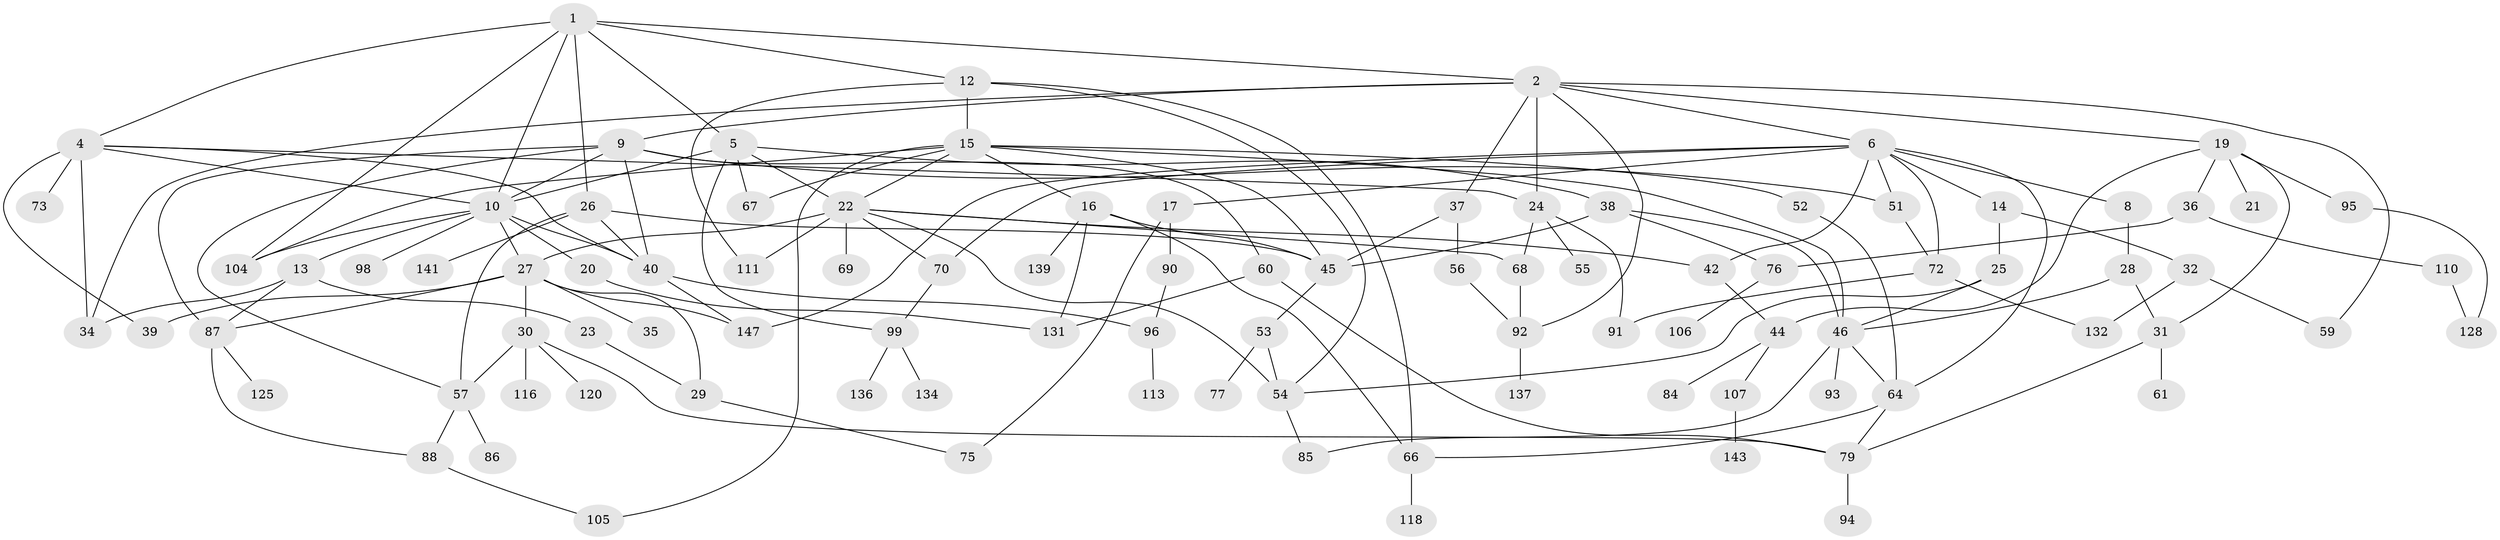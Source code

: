 // original degree distribution, {7: 0.02040816326530612, 5: 0.06802721088435375, 6: 0.034013605442176874, 8: 0.02040816326530612, 2: 0.2789115646258503, 4: 0.12244897959183673, 3: 0.23809523809523808, 1: 0.21768707482993196}
// Generated by graph-tools (version 1.1) at 2025/41/03/06/25 10:41:29]
// undirected, 96 vertices, 157 edges
graph export_dot {
graph [start="1"]
  node [color=gray90,style=filled];
  1 [super="+18"];
  2 [super="+3"];
  4 [super="+43"];
  5 [super="+7"];
  6 [super="+71"];
  8;
  9 [super="+63"];
  10 [super="+11"];
  12 [super="+122"];
  13;
  14;
  15 [super="+41"];
  16 [super="+80"];
  17 [super="+33"];
  19;
  20 [super="+81"];
  21;
  22 [super="+62"];
  23;
  24 [super="+49"];
  25 [super="+145"];
  26 [super="+112"];
  27 [super="+58"];
  28 [super="+135"];
  29 [super="+48"];
  30 [super="+47"];
  31;
  32 [super="+117"];
  34;
  35 [super="+50"];
  36 [super="+100"];
  37;
  38;
  39 [super="+133"];
  40 [super="+74"];
  42;
  44 [super="+83"];
  45 [super="+142"];
  46 [super="+89"];
  51;
  52 [super="+123"];
  53;
  54 [super="+121"];
  55 [super="+65"];
  56 [super="+115"];
  57;
  59;
  60;
  61 [super="+129"];
  64 [super="+124"];
  66;
  67 [super="+108"];
  68 [super="+102"];
  69;
  70;
  72 [super="+97"];
  73;
  75 [super="+78"];
  76 [super="+146"];
  77;
  79 [super="+82"];
  84;
  85 [super="+114"];
  86 [super="+130"];
  87 [super="+101"];
  88;
  90 [super="+119"];
  91;
  92 [super="+109"];
  93;
  94;
  95;
  96 [super="+127"];
  98;
  99 [super="+103"];
  104 [super="+138"];
  105 [super="+144"];
  106;
  107 [super="+126"];
  110;
  111;
  113;
  116;
  118;
  120;
  125;
  128 [super="+140"];
  131;
  132;
  134;
  136;
  137;
  139;
  141;
  143;
  147;
  1 -- 2;
  1 -- 4;
  1 -- 5;
  1 -- 12;
  1 -- 26;
  1 -- 10;
  1 -- 104;
  2 -- 6;
  2 -- 9;
  2 -- 37;
  2 -- 34;
  2 -- 19;
  2 -- 24;
  2 -- 59;
  2 -- 92;
  4 -- 40;
  4 -- 34;
  4 -- 39;
  4 -- 24;
  4 -- 73;
  4 -- 10;
  5 -- 10;
  5 -- 22;
  5 -- 38;
  5 -- 99;
  5 -- 67;
  6 -- 8;
  6 -- 14;
  6 -- 17;
  6 -- 51;
  6 -- 64;
  6 -- 147;
  6 -- 70;
  6 -- 42;
  6 -- 72;
  8 -- 28;
  9 -- 60;
  9 -- 40;
  9 -- 10;
  9 -- 87;
  9 -- 51;
  9 -- 57;
  10 -- 13;
  10 -- 20;
  10 -- 27;
  10 -- 104;
  10 -- 98;
  10 -- 40;
  12 -- 15;
  12 -- 66;
  12 -- 111;
  12 -- 54;
  13 -- 23;
  13 -- 34;
  13 -- 87;
  14 -- 25;
  14 -- 32;
  15 -- 16;
  15 -- 52;
  15 -- 45;
  15 -- 104;
  15 -- 105;
  15 -- 46;
  15 -- 22;
  15 -- 67;
  16 -- 131;
  16 -- 139;
  16 -- 45;
  16 -- 66;
  17 -- 90;
  17 -- 75;
  19 -- 21;
  19 -- 31;
  19 -- 36;
  19 -- 95;
  19 -- 44;
  20 -- 131;
  22 -- 42;
  22 -- 54;
  22 -- 69;
  22 -- 70;
  22 -- 111;
  22 -- 27;
  22 -- 68;
  23 -- 29;
  24 -- 55;
  24 -- 91;
  24 -- 68;
  25 -- 46;
  25 -- 54;
  26 -- 57;
  26 -- 141;
  26 -- 40;
  26 -- 45;
  27 -- 30;
  27 -- 35;
  27 -- 39;
  27 -- 87;
  27 -- 29;
  27 -- 147;
  28 -- 46;
  28 -- 31;
  29 -- 75;
  30 -- 116;
  30 -- 120;
  30 -- 79;
  30 -- 57;
  31 -- 61;
  31 -- 79;
  32 -- 59;
  32 -- 132;
  36 -- 76;
  36 -- 110;
  37 -- 45;
  37 -- 56;
  38 -- 46;
  38 -- 76;
  38 -- 45;
  40 -- 96;
  40 -- 147;
  42 -- 44;
  44 -- 107;
  44 -- 84;
  45 -- 53;
  46 -- 93;
  46 -- 64;
  46 -- 85;
  51 -- 72;
  52 -- 64;
  53 -- 77;
  53 -- 54;
  54 -- 85;
  56 -- 92;
  57 -- 86;
  57 -- 88;
  60 -- 131;
  60 -- 79;
  64 -- 66;
  64 -- 79;
  66 -- 118;
  68 -- 92;
  70 -- 99;
  72 -- 91;
  72 -- 132;
  76 -- 106;
  79 -- 94;
  87 -- 125;
  87 -- 88;
  88 -- 105;
  90 -- 96;
  92 -- 137;
  95 -- 128;
  96 -- 113;
  99 -- 134;
  99 -- 136;
  107 -- 143;
  110 -- 128;
}
